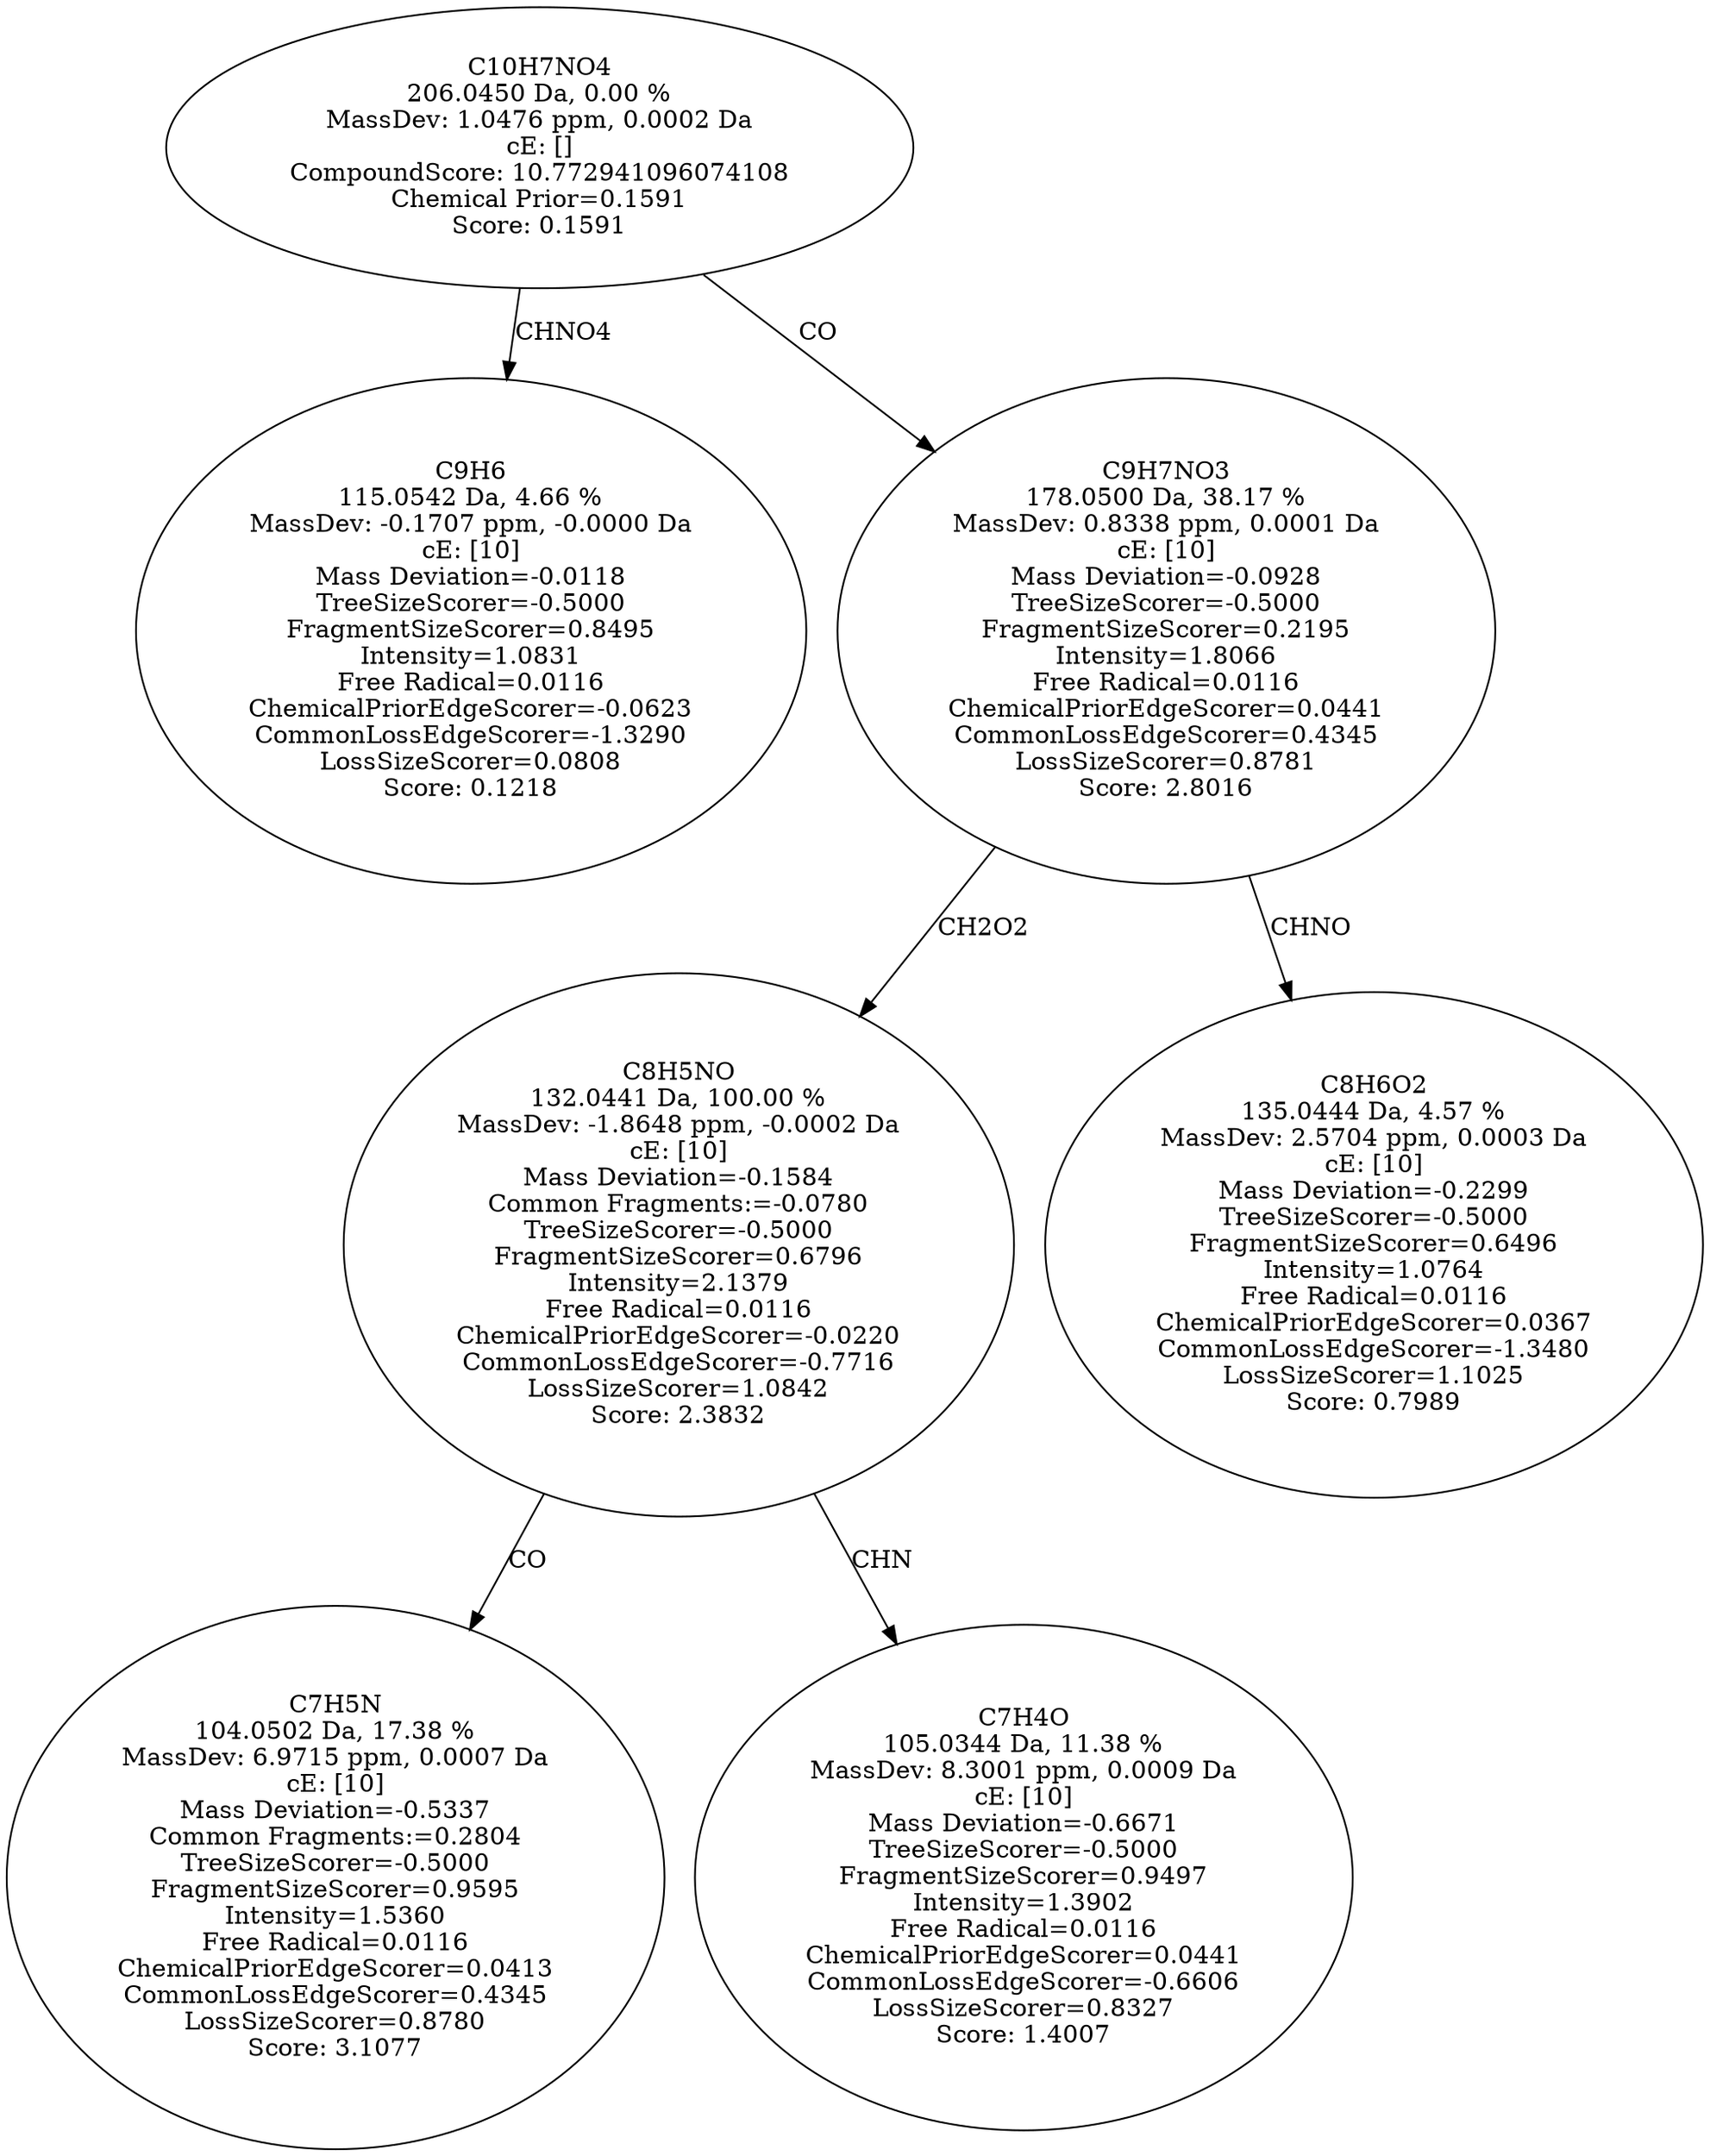 strict digraph {
v1 [label="C9H6\n115.0542 Da, 4.66 %\nMassDev: -0.1707 ppm, -0.0000 Da\ncE: [10]\nMass Deviation=-0.0118\nTreeSizeScorer=-0.5000\nFragmentSizeScorer=0.8495\nIntensity=1.0831\nFree Radical=0.0116\nChemicalPriorEdgeScorer=-0.0623\nCommonLossEdgeScorer=-1.3290\nLossSizeScorer=0.0808\nScore: 0.1218"];
v2 [label="C7H5N\n104.0502 Da, 17.38 %\nMassDev: 6.9715 ppm, 0.0007 Da\ncE: [10]\nMass Deviation=-0.5337\nCommon Fragments:=0.2804\nTreeSizeScorer=-0.5000\nFragmentSizeScorer=0.9595\nIntensity=1.5360\nFree Radical=0.0116\nChemicalPriorEdgeScorer=0.0413\nCommonLossEdgeScorer=0.4345\nLossSizeScorer=0.8780\nScore: 3.1077"];
v3 [label="C7H4O\n105.0344 Da, 11.38 %\nMassDev: 8.3001 ppm, 0.0009 Da\ncE: [10]\nMass Deviation=-0.6671\nTreeSizeScorer=-0.5000\nFragmentSizeScorer=0.9497\nIntensity=1.3902\nFree Radical=0.0116\nChemicalPriorEdgeScorer=0.0441\nCommonLossEdgeScorer=-0.6606\nLossSizeScorer=0.8327\nScore: 1.4007"];
v4 [label="C8H5NO\n132.0441 Da, 100.00 %\nMassDev: -1.8648 ppm, -0.0002 Da\ncE: [10]\nMass Deviation=-0.1584\nCommon Fragments:=-0.0780\nTreeSizeScorer=-0.5000\nFragmentSizeScorer=0.6796\nIntensity=2.1379\nFree Radical=0.0116\nChemicalPriorEdgeScorer=-0.0220\nCommonLossEdgeScorer=-0.7716\nLossSizeScorer=1.0842\nScore: 2.3832"];
v5 [label="C8H6O2\n135.0444 Da, 4.57 %\nMassDev: 2.5704 ppm, 0.0003 Da\ncE: [10]\nMass Deviation=-0.2299\nTreeSizeScorer=-0.5000\nFragmentSizeScorer=0.6496\nIntensity=1.0764\nFree Radical=0.0116\nChemicalPriorEdgeScorer=0.0367\nCommonLossEdgeScorer=-1.3480\nLossSizeScorer=1.1025\nScore: 0.7989"];
v6 [label="C9H7NO3\n178.0500 Da, 38.17 %\nMassDev: 0.8338 ppm, 0.0001 Da\ncE: [10]\nMass Deviation=-0.0928\nTreeSizeScorer=-0.5000\nFragmentSizeScorer=0.2195\nIntensity=1.8066\nFree Radical=0.0116\nChemicalPriorEdgeScorer=0.0441\nCommonLossEdgeScorer=0.4345\nLossSizeScorer=0.8781\nScore: 2.8016"];
v7 [label="C10H7NO4\n206.0450 Da, 0.00 %\nMassDev: 1.0476 ppm, 0.0002 Da\ncE: []\nCompoundScore: 10.772941096074108\nChemical Prior=0.1591\nScore: 0.1591"];
v7 -> v1 [label="CHNO4"];
v4 -> v2 [label="CO"];
v4 -> v3 [label="CHN"];
v6 -> v4 [label="CH2O2"];
v6 -> v5 [label="CHNO"];
v7 -> v6 [label="CO"];
}